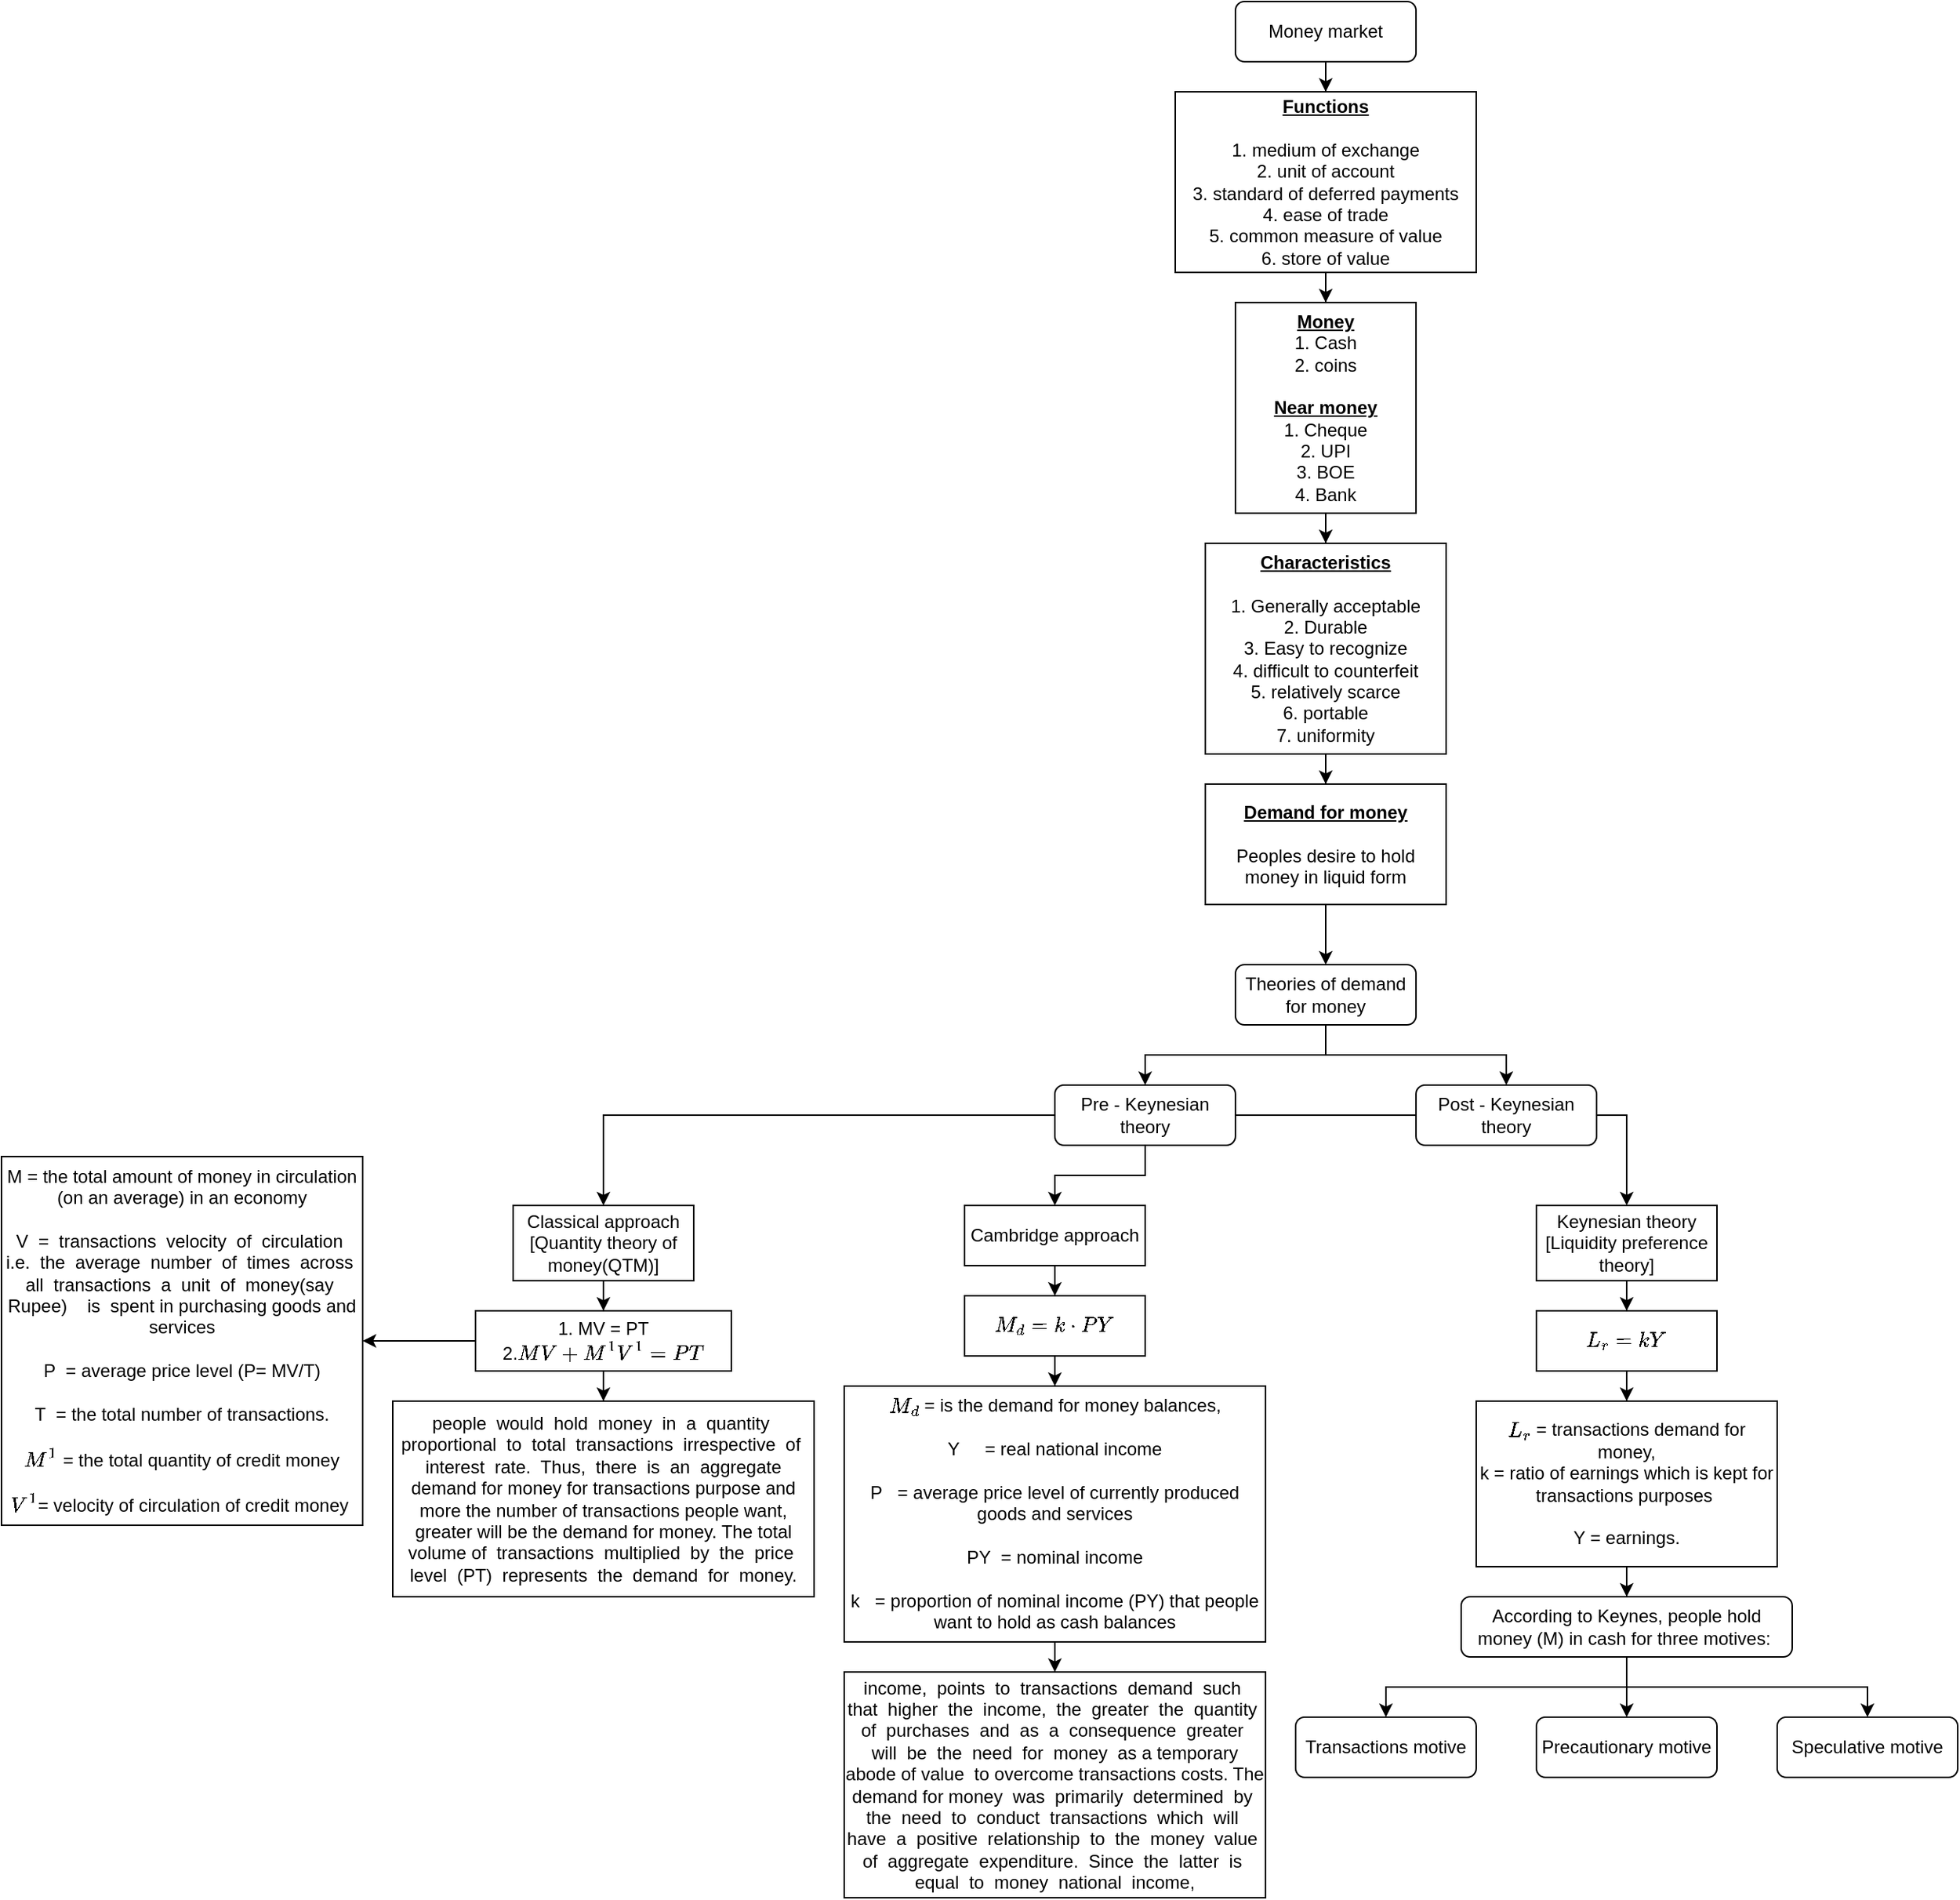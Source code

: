 <mxfile version="14.9.0" type="github">
  <diagram id="a7ajwo2syn-CBHWLVelC" name="Page-1">
    <mxGraphModel dx="1712" dy="432" grid="1" gridSize="10" guides="1" tooltips="1" connect="1" arrows="1" fold="1" page="1" pageScale="1" pageWidth="850" pageHeight="1100" math="1" shadow="0">
      <root>
        <mxCell id="0" />
        <mxCell id="1" parent="0" />
        <mxCell id="JGfa3QQ2Kr3XQhtsew2E-2" style="edgeStyle=orthogonalEdgeStyle;rounded=0;orthogonalLoop=1;jettySize=auto;html=1;" edge="1" parent="1" source="kwy3u0nTgT62as4mCj3b-1" target="JGfa3QQ2Kr3XQhtsew2E-1">
          <mxGeometry relative="1" as="geometry" />
        </mxCell>
        <mxCell id="kwy3u0nTgT62as4mCj3b-1" value="Money market" style="rounded=1;whiteSpace=wrap;html=1;" parent="1" vertex="1">
          <mxGeometry x="360" width="120" height="40" as="geometry" />
        </mxCell>
        <mxCell id="JGfa3QQ2Kr3XQhtsew2E-5" style="edgeStyle=orthogonalEdgeStyle;rounded=0;orthogonalLoop=1;jettySize=auto;html=1;" edge="1" parent="1" source="JGfa3QQ2Kr3XQhtsew2E-1" target="JGfa3QQ2Kr3XQhtsew2E-3">
          <mxGeometry relative="1" as="geometry" />
        </mxCell>
        <mxCell id="JGfa3QQ2Kr3XQhtsew2E-1" value="&lt;div&gt;&lt;u&gt;&lt;b&gt;Functions&lt;/b&gt;&lt;/u&gt;&lt;/div&gt;&lt;div&gt;&lt;br&gt;&lt;/div&gt;&lt;div&gt;1. medium of exchange&lt;/div&gt;&lt;div&gt;2. unit of account&lt;/div&gt;&lt;div&gt;3. standard of deferred payments&lt;/div&gt;&lt;div&gt;4. ease of trade&lt;br&gt;&lt;/div&gt;&lt;div&gt;5. common measure of value&lt;/div&gt;&lt;div&gt;6. store of value&lt;/div&gt;" style="rounded=0;whiteSpace=wrap;html=1;" vertex="1" parent="1">
          <mxGeometry x="320" y="60" width="200" height="120" as="geometry" />
        </mxCell>
        <mxCell id="JGfa3QQ2Kr3XQhtsew2E-7" style="edgeStyle=orthogonalEdgeStyle;rounded=0;orthogonalLoop=1;jettySize=auto;html=1;" edge="1" parent="1" source="JGfa3QQ2Kr3XQhtsew2E-3" target="JGfa3QQ2Kr3XQhtsew2E-6">
          <mxGeometry relative="1" as="geometry" />
        </mxCell>
        <mxCell id="JGfa3QQ2Kr3XQhtsew2E-3" value="&lt;div&gt;&lt;u&gt;&lt;b&gt;Money&lt;/b&gt;&lt;/u&gt;&lt;/div&gt;&lt;div&gt;1. Cash&lt;/div&gt;&lt;div&gt;2. coins&lt;/div&gt;&lt;div&gt;&lt;br&gt;&lt;/div&gt;&lt;div&gt;&lt;u&gt;&lt;b&gt;Near money&lt;/b&gt;&lt;/u&gt;&lt;/div&gt;&lt;div&gt;1. Cheque&lt;/div&gt;&lt;div&gt;2. UPI&lt;/div&gt;&lt;div&gt;3. BOE&lt;/div&gt;&lt;div&gt;4. Bank&lt;br&gt;&lt;/div&gt;" style="rounded=0;whiteSpace=wrap;html=1;" vertex="1" parent="1">
          <mxGeometry x="360" y="200" width="120" height="140" as="geometry" />
        </mxCell>
        <mxCell id="JGfa3QQ2Kr3XQhtsew2E-9" style="edgeStyle=orthogonalEdgeStyle;rounded=0;orthogonalLoop=1;jettySize=auto;html=1;" edge="1" parent="1" source="JGfa3QQ2Kr3XQhtsew2E-6" target="JGfa3QQ2Kr3XQhtsew2E-8">
          <mxGeometry relative="1" as="geometry" />
        </mxCell>
        <mxCell id="JGfa3QQ2Kr3XQhtsew2E-6" value="&lt;div&gt;&lt;u&gt;&lt;b&gt;Characteristics&lt;/b&gt;&lt;/u&gt;&lt;/div&gt;&lt;div&gt;&lt;br&gt;&lt;/div&gt;&lt;div&gt;1. Generally acceptable&lt;/div&gt;&lt;div&gt;2. Durable&lt;/div&gt;&lt;div&gt;3. Easy to recognize&lt;/div&gt;&lt;div&gt;4. difficult to counterfeit&lt;/div&gt;&lt;div&gt;5. relatively scarce&lt;/div&gt;&lt;div&gt;6. portable&lt;/div&gt;&lt;div&gt;7. uniformity&lt;br&gt;&lt;/div&gt;" style="rounded=0;whiteSpace=wrap;html=1;" vertex="1" parent="1">
          <mxGeometry x="340" y="360" width="160" height="140" as="geometry" />
        </mxCell>
        <mxCell id="JGfa3QQ2Kr3XQhtsew2E-11" style="edgeStyle=orthogonalEdgeStyle;rounded=0;orthogonalLoop=1;jettySize=auto;html=1;" edge="1" parent="1" source="JGfa3QQ2Kr3XQhtsew2E-8" target="JGfa3QQ2Kr3XQhtsew2E-10">
          <mxGeometry relative="1" as="geometry" />
        </mxCell>
        <mxCell id="JGfa3QQ2Kr3XQhtsew2E-8" value="&lt;div&gt;&lt;u&gt;&lt;b&gt;Demand for money&lt;/b&gt;&lt;/u&gt;&lt;/div&gt;&lt;div&gt;&lt;br&gt;&lt;/div&gt;&lt;div&gt;Peoples desire to hold &lt;br&gt;&lt;/div&gt;&lt;div&gt;money in liquid form&lt;br&gt;&lt;/div&gt;" style="rounded=0;whiteSpace=wrap;html=1;" vertex="1" parent="1">
          <mxGeometry x="340" y="520" width="160" height="80" as="geometry" />
        </mxCell>
        <mxCell id="JGfa3QQ2Kr3XQhtsew2E-15" style="edgeStyle=orthogonalEdgeStyle;rounded=0;orthogonalLoop=1;jettySize=auto;html=1;" edge="1" parent="1" source="JGfa3QQ2Kr3XQhtsew2E-10" target="JGfa3QQ2Kr3XQhtsew2E-12">
          <mxGeometry relative="1" as="geometry" />
        </mxCell>
        <mxCell id="JGfa3QQ2Kr3XQhtsew2E-16" style="edgeStyle=orthogonalEdgeStyle;rounded=0;orthogonalLoop=1;jettySize=auto;html=1;" edge="1" parent="1" source="JGfa3QQ2Kr3XQhtsew2E-10" target="JGfa3QQ2Kr3XQhtsew2E-13">
          <mxGeometry relative="1" as="geometry" />
        </mxCell>
        <mxCell id="JGfa3QQ2Kr3XQhtsew2E-10" value="Theories of demand for money" style="rounded=1;whiteSpace=wrap;html=1;" vertex="1" parent="1">
          <mxGeometry x="360" y="640" width="120" height="40" as="geometry" />
        </mxCell>
        <mxCell id="JGfa3QQ2Kr3XQhtsew2E-20" style="edgeStyle=orthogonalEdgeStyle;rounded=0;orthogonalLoop=1;jettySize=auto;html=1;entryX=0.5;entryY=0;entryDx=0;entryDy=0;" edge="1" parent="1" source="JGfa3QQ2Kr3XQhtsew2E-12" target="JGfa3QQ2Kr3XQhtsew2E-19">
          <mxGeometry relative="1" as="geometry" />
        </mxCell>
        <mxCell id="JGfa3QQ2Kr3XQhtsew2E-21" style="edgeStyle=orthogonalEdgeStyle;rounded=0;orthogonalLoop=1;jettySize=auto;html=1;" edge="1" parent="1" source="JGfa3QQ2Kr3XQhtsew2E-12" target="JGfa3QQ2Kr3XQhtsew2E-18">
          <mxGeometry relative="1" as="geometry" />
        </mxCell>
        <mxCell id="JGfa3QQ2Kr3XQhtsew2E-22" style="edgeStyle=orthogonalEdgeStyle;rounded=0;orthogonalLoop=1;jettySize=auto;html=1;" edge="1" parent="1" source="JGfa3QQ2Kr3XQhtsew2E-12" target="JGfa3QQ2Kr3XQhtsew2E-17">
          <mxGeometry relative="1" as="geometry" />
        </mxCell>
        <mxCell id="JGfa3QQ2Kr3XQhtsew2E-12" value="Pre - Keynesian theory" style="rounded=1;whiteSpace=wrap;html=1;" vertex="1" parent="1">
          <mxGeometry x="240" y="720" width="120" height="40" as="geometry" />
        </mxCell>
        <mxCell id="JGfa3QQ2Kr3XQhtsew2E-13" value="Post - Keynesian theory" style="rounded=1;whiteSpace=wrap;html=1;" vertex="1" parent="1">
          <mxGeometry x="480" y="720" width="120" height="40" as="geometry" />
        </mxCell>
        <mxCell id="JGfa3QQ2Kr3XQhtsew2E-38" style="edgeStyle=orthogonalEdgeStyle;rounded=0;orthogonalLoop=1;jettySize=auto;html=1;" edge="1" parent="1" source="JGfa3QQ2Kr3XQhtsew2E-17" target="JGfa3QQ2Kr3XQhtsew2E-37">
          <mxGeometry relative="1" as="geometry" />
        </mxCell>
        <mxCell id="JGfa3QQ2Kr3XQhtsew2E-17" value="Keynesian theory&lt;br&gt;&lt;div&gt;[Liquidity preference theory]&lt;/div&gt;" style="rounded=0;whiteSpace=wrap;html=1;" vertex="1" parent="1">
          <mxGeometry x="560" y="800" width="120" height="50" as="geometry" />
        </mxCell>
        <mxCell id="JGfa3QQ2Kr3XQhtsew2E-25" style="edgeStyle=orthogonalEdgeStyle;rounded=0;orthogonalLoop=1;jettySize=auto;html=1;" edge="1" parent="1" source="JGfa3QQ2Kr3XQhtsew2E-18" target="JGfa3QQ2Kr3XQhtsew2E-24">
          <mxGeometry relative="1" as="geometry" />
        </mxCell>
        <mxCell id="JGfa3QQ2Kr3XQhtsew2E-18" value="&lt;div&gt;Classical approach&lt;/div&gt;[Quantity theory of money(QTM)]" style="rounded=0;whiteSpace=wrap;html=1;" vertex="1" parent="1">
          <mxGeometry x="-120" y="800" width="120" height="50" as="geometry" />
        </mxCell>
        <mxCell id="JGfa3QQ2Kr3XQhtsew2E-32" style="edgeStyle=orthogonalEdgeStyle;rounded=0;orthogonalLoop=1;jettySize=auto;html=1;entryX=0.5;entryY=0;entryDx=0;entryDy=0;" edge="1" parent="1" source="JGfa3QQ2Kr3XQhtsew2E-19" target="JGfa3QQ2Kr3XQhtsew2E-30">
          <mxGeometry relative="1" as="geometry" />
        </mxCell>
        <mxCell id="JGfa3QQ2Kr3XQhtsew2E-19" value="Cambridge approach" style="rounded=0;whiteSpace=wrap;html=1;" vertex="1" parent="1">
          <mxGeometry x="180" y="800" width="120" height="40" as="geometry" />
        </mxCell>
        <mxCell id="JGfa3QQ2Kr3XQhtsew2E-27" style="edgeStyle=orthogonalEdgeStyle;rounded=0;orthogonalLoop=1;jettySize=auto;html=1;" edge="1" parent="1" source="JGfa3QQ2Kr3XQhtsew2E-24" target="JGfa3QQ2Kr3XQhtsew2E-26">
          <mxGeometry relative="1" as="geometry" />
        </mxCell>
        <mxCell id="JGfa3QQ2Kr3XQhtsew2E-29" style="edgeStyle=orthogonalEdgeStyle;rounded=0;orthogonalLoop=1;jettySize=auto;html=1;" edge="1" parent="1" source="JGfa3QQ2Kr3XQhtsew2E-24" target="JGfa3QQ2Kr3XQhtsew2E-28">
          <mxGeometry relative="1" as="geometry" />
        </mxCell>
        <mxCell id="JGfa3QQ2Kr3XQhtsew2E-24" value="&lt;div&gt;1. MV = PT&lt;/div&gt;&lt;div&gt;2.`MV + M^1V^1 = PT`&lt;br&gt;&lt;/div&gt;" style="rounded=0;whiteSpace=wrap;html=1;" vertex="1" parent="1">
          <mxGeometry x="-145" y="870" width="170" height="40" as="geometry" />
        </mxCell>
        <mxCell id="JGfa3QQ2Kr3XQhtsew2E-26" value="&lt;div&gt;M = the total amount of money in circulation (on an average) in an economy &lt;br&gt;&lt;/div&gt;&lt;div&gt;&lt;br&gt;&lt;/div&gt;&lt;div&gt;V&amp;nbsp; =&amp;nbsp; transactions&amp;nbsp; velocity&amp;nbsp; of&amp;nbsp; circulation&amp;nbsp; i.e.&amp;nbsp; the&amp;nbsp; average&amp;nbsp; number&amp;nbsp; of&amp;nbsp; times&amp;nbsp; across&amp;nbsp; all&amp;nbsp; transactions&amp;nbsp; a&amp;nbsp; unit&amp;nbsp; of&amp;nbsp; money(say&amp;nbsp; Rupee)&amp;nbsp;&amp;nbsp;&amp;nbsp; is&amp;nbsp; spent in purchasing goods and services&lt;/div&gt;&lt;div&gt;&lt;br&gt;&lt;/div&gt;&lt;div&gt;P&amp;nbsp; = average price level (P= MV/T)&lt;/div&gt;&lt;div&gt;&lt;br&gt;&lt;/div&gt;&lt;div&gt;T&amp;nbsp; = the total number of transactions.&lt;/div&gt;&lt;div&gt;&lt;br&gt;&lt;/div&gt;&lt;div&gt;`M^1` = the total quantity of credit money&lt;/div&gt;&lt;div&gt;&lt;br&gt;&lt;/div&gt;&lt;div&gt;`V^1`= velocity of circulation of credit money&amp;nbsp; &lt;br&gt;&lt;/div&gt;" style="rounded=0;whiteSpace=wrap;html=1;" vertex="1" parent="1">
          <mxGeometry x="-460" y="767.5" width="240" height="245" as="geometry" />
        </mxCell>
        <mxCell id="JGfa3QQ2Kr3XQhtsew2E-28" value="people&amp;nbsp; would&amp;nbsp; hold&amp;nbsp; money&amp;nbsp; in&amp;nbsp; a&amp;nbsp; quantity&amp;nbsp; proportional&amp;nbsp; to&amp;nbsp; total&amp;nbsp; transactions&amp;nbsp; irrespective&amp;nbsp; of&amp;nbsp; interest&amp;nbsp; rate.&amp;nbsp; Thus,&amp;nbsp; there&amp;nbsp; is&amp;nbsp; an&amp;nbsp; aggregate demand for money for transactions purpose and more the number of transactions people want, greater will be the demand for money. The total volume of&amp;nbsp; transactions&amp;nbsp; multiplied&amp;nbsp; by&amp;nbsp; the&amp;nbsp; price&amp;nbsp; level&amp;nbsp; (PT)&amp;nbsp; represents&amp;nbsp; the&amp;nbsp; demand&amp;nbsp; for&amp;nbsp; money." style="rounded=0;whiteSpace=wrap;html=1;" vertex="1" parent="1">
          <mxGeometry x="-200" y="930" width="280" height="130" as="geometry" />
        </mxCell>
        <mxCell id="JGfa3QQ2Kr3XQhtsew2E-34" style="edgeStyle=orthogonalEdgeStyle;rounded=0;orthogonalLoop=1;jettySize=auto;html=1;" edge="1" parent="1" source="JGfa3QQ2Kr3XQhtsew2E-30" target="JGfa3QQ2Kr3XQhtsew2E-33">
          <mxGeometry relative="1" as="geometry" />
        </mxCell>
        <mxCell id="JGfa3QQ2Kr3XQhtsew2E-30" value="&lt;div&gt;`M_d=k*PY`&lt;/div&gt;" style="rounded=0;whiteSpace=wrap;html=1;" vertex="1" parent="1">
          <mxGeometry x="180" y="860" width="120" height="40" as="geometry" />
        </mxCell>
        <mxCell id="JGfa3QQ2Kr3XQhtsew2E-36" style="edgeStyle=orthogonalEdgeStyle;rounded=0;orthogonalLoop=1;jettySize=auto;html=1;" edge="1" parent="1" source="JGfa3QQ2Kr3XQhtsew2E-33" target="JGfa3QQ2Kr3XQhtsew2E-35">
          <mxGeometry relative="1" as="geometry" />
        </mxCell>
        <mxCell id="JGfa3QQ2Kr3XQhtsew2E-33" value="&lt;div&gt;`M_d` = is the demand for money balances,&lt;/div&gt;&lt;div&gt;&lt;br&gt;&lt;/div&gt;&lt;div&gt;Y&amp;nbsp;&amp;nbsp;&amp;nbsp;&amp;nbsp; = real national income&lt;/div&gt;&lt;div&gt;&lt;br&gt;&lt;/div&gt;&lt;div&gt;P&amp;nbsp;&amp;nbsp; = average price level of currently produced goods and services&lt;/div&gt;&lt;div&gt;&lt;br&gt;&lt;/div&gt;&lt;div&gt;PY&amp;nbsp; = nominal income&lt;/div&gt;&lt;div&gt;&lt;br&gt;&lt;/div&gt;&lt;div&gt;k&amp;nbsp;&amp;nbsp; = proportion of nominal income (PY) that people want to hold as cash balances&lt;/div&gt;" style="rounded=0;whiteSpace=wrap;html=1;" vertex="1" parent="1">
          <mxGeometry x="100" y="920" width="280" height="170" as="geometry" />
        </mxCell>
        <mxCell id="JGfa3QQ2Kr3XQhtsew2E-35" value="income,&amp;nbsp; points&amp;nbsp; to&amp;nbsp; transactions&amp;nbsp; demand&amp;nbsp; such&amp;nbsp; that&amp;nbsp; higher&amp;nbsp; the&amp;nbsp; income,&amp;nbsp; the&amp;nbsp; greater&amp;nbsp; the&amp;nbsp; quantity&amp;nbsp; of&amp;nbsp; purchases&amp;nbsp; and&amp;nbsp; as&amp;nbsp; a&amp;nbsp; consequence&amp;nbsp; greater&amp;nbsp; will&amp;nbsp; be&amp;nbsp; the&amp;nbsp; need&amp;nbsp; for&amp;nbsp; money&amp;nbsp; as a temporary abode of value&amp;nbsp; to overcome transactions costs. The demand for money&amp;nbsp; was&amp;nbsp; primarily&amp;nbsp; determined&amp;nbsp; by&amp;nbsp; the&amp;nbsp; need&amp;nbsp; to&amp;nbsp; conduct&amp;nbsp; transactions&amp;nbsp; which&amp;nbsp; will&amp;nbsp; have&amp;nbsp; a&amp;nbsp; positive&amp;nbsp; relationship&amp;nbsp; to&amp;nbsp; the&amp;nbsp; money&amp;nbsp; value&amp;nbsp; of&amp;nbsp; aggregate&amp;nbsp; expenditure.&amp;nbsp; Since&amp;nbsp; the&amp;nbsp; latter&amp;nbsp; is&amp;nbsp; equal&amp;nbsp; to&amp;nbsp; money&amp;nbsp; national&amp;nbsp; income, " style="rounded=0;whiteSpace=wrap;html=1;" vertex="1" parent="1">
          <mxGeometry x="100" y="1110" width="280" height="150" as="geometry" />
        </mxCell>
        <mxCell id="JGfa3QQ2Kr3XQhtsew2E-40" style="edgeStyle=orthogonalEdgeStyle;rounded=0;orthogonalLoop=1;jettySize=auto;html=1;entryX=0.5;entryY=0;entryDx=0;entryDy=0;" edge="1" parent="1" source="JGfa3QQ2Kr3XQhtsew2E-37" target="JGfa3QQ2Kr3XQhtsew2E-39">
          <mxGeometry relative="1" as="geometry" />
        </mxCell>
        <mxCell id="JGfa3QQ2Kr3XQhtsew2E-37" value="&lt;div&gt;`L_r = kY`&lt;/div&gt;" style="rounded=0;whiteSpace=wrap;html=1;" vertex="1" parent="1">
          <mxGeometry x="560" y="870" width="120" height="40" as="geometry" />
        </mxCell>
        <mxCell id="JGfa3QQ2Kr3XQhtsew2E-45" style="edgeStyle=orthogonalEdgeStyle;rounded=0;orthogonalLoop=1;jettySize=auto;html=1;entryX=0.5;entryY=0;entryDx=0;entryDy=0;" edge="1" parent="1" source="JGfa3QQ2Kr3XQhtsew2E-39" target="JGfa3QQ2Kr3XQhtsew2E-41">
          <mxGeometry relative="1" as="geometry" />
        </mxCell>
        <mxCell id="JGfa3QQ2Kr3XQhtsew2E-39" value="&lt;div&gt;`L_r` = transactions demand for money, &lt;br&gt;&lt;/div&gt;&lt;div&gt;k = ratio of earnings which is kept for transactions purposes&amp;nbsp; &lt;br&gt;&lt;/div&gt;&lt;div&gt;&lt;br&gt;&lt;/div&gt;&lt;div&gt;Y = earnings.&lt;/div&gt;" style="rounded=0;whiteSpace=wrap;html=1;" vertex="1" parent="1">
          <mxGeometry x="520" y="930" width="200" height="110" as="geometry" />
        </mxCell>
        <mxCell id="JGfa3QQ2Kr3XQhtsew2E-46" style="edgeStyle=orthogonalEdgeStyle;rounded=0;orthogonalLoop=1;jettySize=auto;html=1;" edge="1" parent="1" source="JGfa3QQ2Kr3XQhtsew2E-41" target="JGfa3QQ2Kr3XQhtsew2E-44">
          <mxGeometry relative="1" as="geometry" />
        </mxCell>
        <mxCell id="JGfa3QQ2Kr3XQhtsew2E-47" style="edgeStyle=orthogonalEdgeStyle;rounded=0;orthogonalLoop=1;jettySize=auto;html=1;" edge="1" parent="1" source="JGfa3QQ2Kr3XQhtsew2E-41" target="JGfa3QQ2Kr3XQhtsew2E-43">
          <mxGeometry relative="1" as="geometry" />
        </mxCell>
        <mxCell id="JGfa3QQ2Kr3XQhtsew2E-48" style="edgeStyle=orthogonalEdgeStyle;rounded=0;orthogonalLoop=1;jettySize=auto;html=1;" edge="1" parent="1" source="JGfa3QQ2Kr3XQhtsew2E-41" target="JGfa3QQ2Kr3XQhtsew2E-42">
          <mxGeometry relative="1" as="geometry" />
        </mxCell>
        <mxCell id="JGfa3QQ2Kr3XQhtsew2E-41" value="&lt;div&gt;According to Keynes, people hold &lt;br&gt;&lt;/div&gt;&lt;div&gt;money (M) in cash for three motives:&amp;nbsp; &lt;/div&gt;" style="rounded=1;whiteSpace=wrap;html=1;" vertex="1" parent="1">
          <mxGeometry x="510" y="1060" width="220" height="40" as="geometry" />
        </mxCell>
        <mxCell id="JGfa3QQ2Kr3XQhtsew2E-42" value="Speculative motive" style="rounded=1;whiteSpace=wrap;html=1;" vertex="1" parent="1">
          <mxGeometry x="720" y="1140" width="120" height="40" as="geometry" />
        </mxCell>
        <mxCell id="JGfa3QQ2Kr3XQhtsew2E-43" value="Transactions motive" style="rounded=1;whiteSpace=wrap;html=1;" vertex="1" parent="1">
          <mxGeometry x="400" y="1140" width="120" height="40" as="geometry" />
        </mxCell>
        <mxCell id="JGfa3QQ2Kr3XQhtsew2E-44" value="Precautionary motive" style="rounded=1;whiteSpace=wrap;html=1;" vertex="1" parent="1">
          <mxGeometry x="560" y="1140" width="120" height="40" as="geometry" />
        </mxCell>
      </root>
    </mxGraphModel>
  </diagram>
</mxfile>
